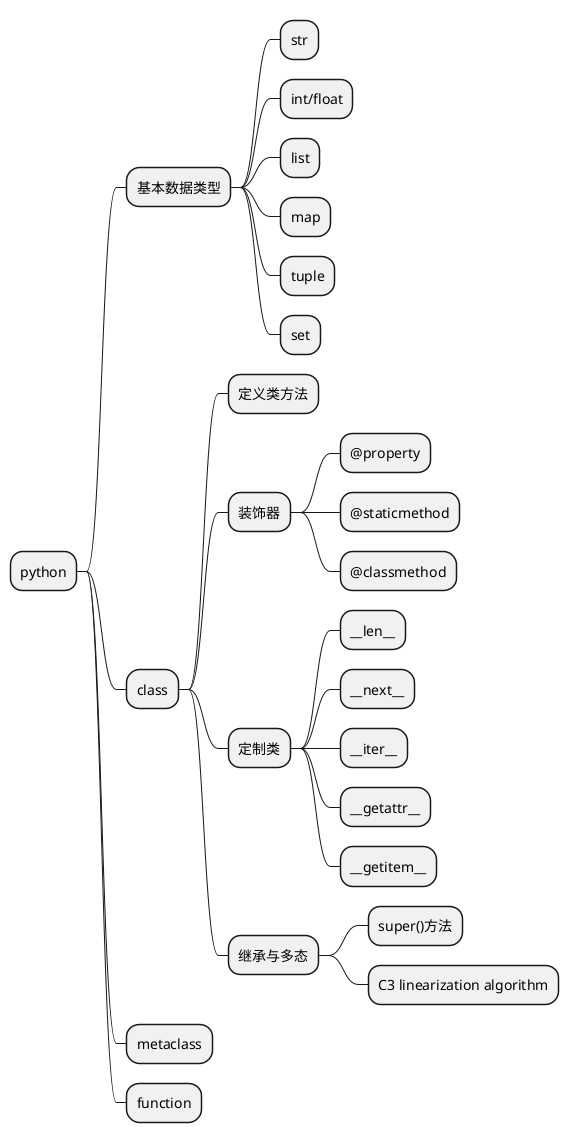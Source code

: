 @startmindmap
* python
** 基本数据类型
*** str
*** int/float
*** list
*** map
*** tuple
*** set
** class
*** 定义类方法
*** 装饰器
**** @property
**** @staticmethod
**** @classmethod
*** 定制类
**** ~__len__
**** ~__next__
**** ~__iter__
**** ~__getattr__
**** ~__getitem__
*** 继承与多态
**** super()方法
**** C3 linearization algorithm
** metaclass
** function

@endmindmap
